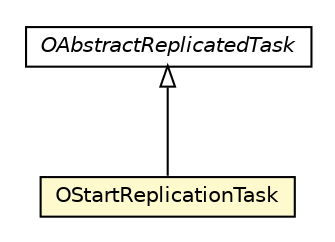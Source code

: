 #!/usr/local/bin/dot
#
# Class diagram 
# Generated by UMLGraph version R5_6-24-gf6e263 (http://www.umlgraph.org/)
#

digraph G {
	edge [fontname="Helvetica",fontsize=10,labelfontname="Helvetica",labelfontsize=10];
	node [fontname="Helvetica",fontsize=10,shape=plaintext];
	nodesep=0.25;
	ranksep=0.5;
	// com.orientechnologies.orient.server.distributed.task.OAbstractReplicatedTask
	c3980620 [label=<<table title="com.orientechnologies.orient.server.distributed.task.OAbstractReplicatedTask" border="0" cellborder="1" cellspacing="0" cellpadding="2" port="p" href="../../task/OAbstractReplicatedTask.html">
		<tr><td><table border="0" cellspacing="0" cellpadding="1">
<tr><td align="center" balign="center"><font face="Helvetica-Oblique"> OAbstractReplicatedTask </font></td></tr>
		</table></td></tr>
		</table>>, URL="../../task/OAbstractReplicatedTask.html", fontname="Helvetica", fontcolor="black", fontsize=10.0];
	// com.orientechnologies.orient.server.distributed.impl.task.OStartReplicationTask
	c3980872 [label=<<table title="com.orientechnologies.orient.server.distributed.impl.task.OStartReplicationTask" border="0" cellborder="1" cellspacing="0" cellpadding="2" port="p" bgcolor="lemonChiffon" href="./OStartReplicationTask.html">
		<tr><td><table border="0" cellspacing="0" cellpadding="1">
<tr><td align="center" balign="center"> OStartReplicationTask </td></tr>
		</table></td></tr>
		</table>>, URL="./OStartReplicationTask.html", fontname="Helvetica", fontcolor="black", fontsize=10.0];
	//com.orientechnologies.orient.server.distributed.impl.task.OStartReplicationTask extends com.orientechnologies.orient.server.distributed.task.OAbstractReplicatedTask
	c3980620:p -> c3980872:p [dir=back,arrowtail=empty];
}

